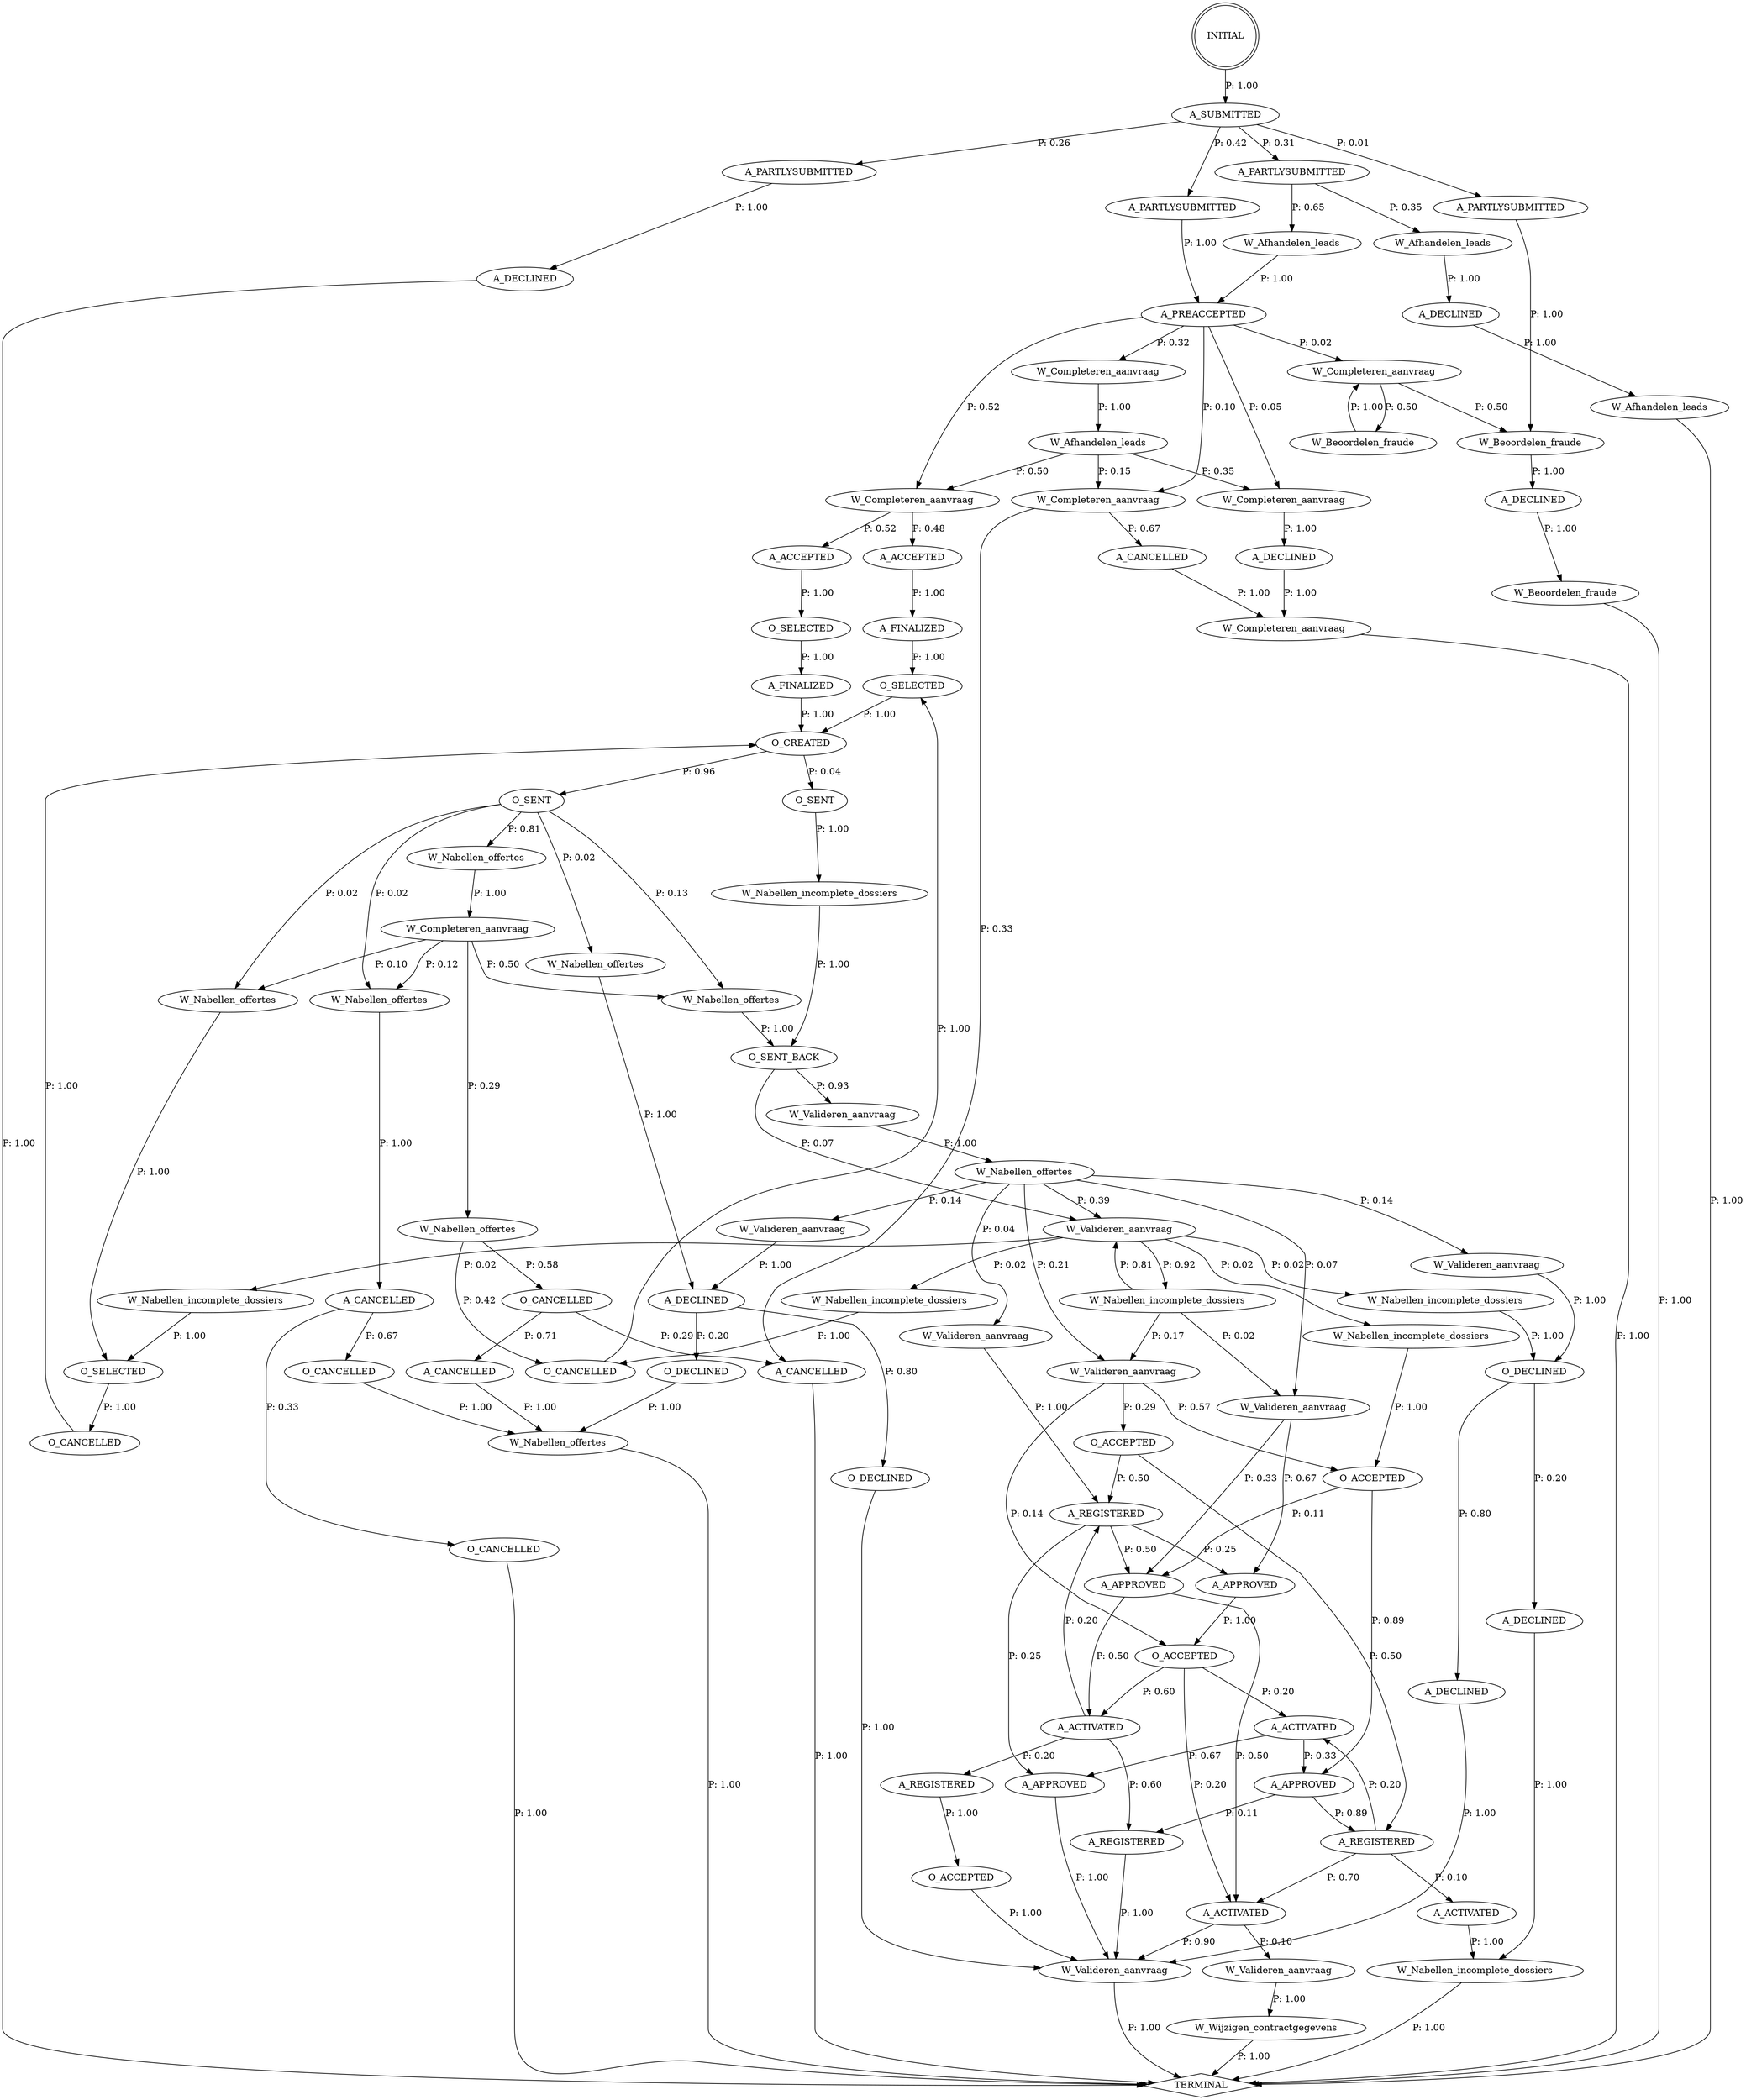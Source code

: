 digraph G {
  0 [label="A_ACCEPTED"];
  1 [label="A_ACCEPTED"];
  2 [label="A_ACTIVATED"];
  3 [label="A_ACTIVATED"];
  4 [label="A_ACTIVATED"];
  5 [label="A_ACTIVATED"];
  6 [label="A_APPROVED"];
  7 [label="A_APPROVED"];
  8 [label="A_APPROVED"];
  9 [label="A_APPROVED"];
  10 [label="A_CANCELLED"];
  11 [label="A_CANCELLED"];
  12 [label="A_CANCELLED"];
  13 [label="A_CANCELLED"];
  14 [label="A_DECLINED"];
  15 [label="A_DECLINED"];
  16 [label="A_DECLINED"];
  17 [label="A_DECLINED"];
  18 [label="A_DECLINED"];
  19 [label="A_DECLINED"];
  20 [label="A_DECLINED"];
  21 [label="A_FINALIZED"];
  22 [label="A_FINALIZED"];
  23 [label="A_PARTLYSUBMITTED"];
  24 [label="A_PARTLYSUBMITTED"];
  25 [label="A_PARTLYSUBMITTED"];
  26 [label="A_PARTLYSUBMITTED"];
  27 [label="A_PREACCEPTED"];
  28 [label="A_REGISTERED"];
  29 [label="A_REGISTERED"];
  30 [label="A_REGISTERED"];
  31 [label="A_REGISTERED"];
  32 [label="A_SUBMITTED"];
  33 [label="O_ACCEPTED"];
  34 [label="O_ACCEPTED"];
  35 [label="O_ACCEPTED"];
  36 [label="O_ACCEPTED"];
  37 [label="O_CANCELLED"];
  38 [label="O_CANCELLED"];
  39 [label="O_CANCELLED"];
  40 [label="O_CANCELLED"];
  41 [label="O_CANCELLED"];
  42 [label="O_CREATED"];
  43 [label="O_DECLINED"];
  44 [label="O_DECLINED"];
  45 [label="O_DECLINED"];
  46 [label="O_SELECTED"];
  47 [label="O_SELECTED"];
  48 [label="O_SELECTED"];
  49 [label="O_SENT"];
  50 [label="O_SENT"];
  51 [label="O_SENT_BACK"];
  52 [label="W_Afhandelen_leads"];
  53 [label="W_Afhandelen_leads"];
  54 [label="W_Afhandelen_leads"];
  55 [label="W_Afhandelen_leads"];
  56 [label="W_Beoordelen_fraude"];
  57 [label="W_Beoordelen_fraude"];
  58 [label="W_Beoordelen_fraude"];
  59 [label="W_Completeren_aanvraag"];
  60 [label="W_Completeren_aanvraag"];
  61 [label="W_Completeren_aanvraag"];
  62 [label="W_Completeren_aanvraag"];
  63 [label="W_Completeren_aanvraag"];
  64 [label="W_Completeren_aanvraag"];
  65 [label="W_Completeren_aanvraag"];
  66 [label="W_Nabellen_incomplete_dossiers"];
  67 [label="W_Nabellen_incomplete_dossiers"];
  68 [label="W_Nabellen_incomplete_dossiers"];
  69 [label="W_Nabellen_incomplete_dossiers"];
  70 [label="W_Nabellen_incomplete_dossiers"];
  71 [label="W_Nabellen_incomplete_dossiers"];
  72 [label="W_Nabellen_incomplete_dossiers"];
  73 [label="W_Nabellen_offertes"];
  74 [label="W_Nabellen_offertes"];
  75 [label="W_Nabellen_offertes"];
  76 [label="W_Nabellen_offertes"];
  77 [label="W_Nabellen_offertes"];
  78 [label="W_Nabellen_offertes"];
  79 [label="W_Nabellen_offertes"];
  80 [label="W_Nabellen_offertes"];
  81 [label="W_Valideren_aanvraag"];
  82 [label="W_Valideren_aanvraag"];
  83 [label="W_Valideren_aanvraag"];
  84 [label="W_Valideren_aanvraag"];
  85 [label="W_Valideren_aanvraag"];
  86 [label="W_Valideren_aanvraag"];
  87 [label="W_Valideren_aanvraag"];
  88 [label="W_Valideren_aanvraag"];
  89 [label="W_Valideren_aanvraag"];
  90 [label="W_Wijzigen_contractgegevens"];
  91 [label="TERMINAL",shape=diamond];
  92 [label="INITIAL",shape=doublecircle];
0->22 [label="P: 1.00"];
1->46 [label="P: 1.00"];
2->71 [label="P: 1.00"];
3->9 [label="P: 0.33"];
3->7 [label="P: 0.67"];
4->85 [label="P: 0.10"];
4->86 [label="P: 0.90"];
5->28 [label="P: 0.20"];
5->31 [label="P: 0.20"];
5->29 [label="P: 0.60"];
6->36 [label="P: 1.00"];
7->86 [label="P: 1.00"];
8->4 [label="P: 0.50"];
8->5 [label="P: 0.50"];
9->29 [label="P: 0.11"];
9->30 [label="P: 0.89"];
10->61 [label="P: 1.00"];
11->78 [label="P: 1.00"];
12->91 [label="P: 1.00"];
13->40 [label="P: 0.33"];
13->39 [label="P: 0.67"];
14->54 [label="P: 1.00"];
15->58 [label="P: 1.00"];
16->61 [label="P: 1.00"];
17->71 [label="P: 1.00"];
18->86 [label="P: 1.00"];
19->91 [label="P: 1.00"];
20->43 [label="P: 0.20"];
20->44 [label="P: 0.80"];
21->42 [label="P: 1.00"];
22->48 [label="P: 1.00"];
23->19 [label="P: 1.00"];
24->27 [label="P: 1.00"];
25->56 [label="P: 1.00"];
26->52 [label="P: 0.35"];
26->53 [label="P: 0.65"];
27->64 [label="P: 0.02"];
27->59 [label="P: 0.05"];
27->63 [label="P: 0.10"];
27->60 [label="P: 0.32"];
27->62 [label="P: 0.52"];
28->33 [label="P: 1.00"];
29->86 [label="P: 1.00"];
30->2 [label="P: 0.10"];
30->3 [label="P: 0.20"];
30->4 [label="P: 0.70"];
31->6 [label="P: 0.25"];
31->7 [label="P: 0.25"];
31->8 [label="P: 0.50"];
32->25 [label="P: 0.01"];
32->23 [label="P: 0.26"];
32->26 [label="P: 0.31"];
32->24 [label="P: 0.42"];
33->86 [label="P: 1.00"];
34->8 [label="P: 0.11"];
34->9 [label="P: 0.89"];
35->31 [label="P: 0.50"];
35->30 [label="P: 0.50"];
36->4 [label="P: 0.20"];
36->3 [label="P: 0.20"];
36->5 [label="P: 0.60"];
37->42 [label="P: 1.00"];
38->48 [label="P: 1.00"];
39->78 [label="P: 1.00"];
40->91 [label="P: 1.00"];
41->12 [label="P: 0.29"];
41->11 [label="P: 0.71"];
42->49 [label="P: 0.04"];
42->50 [label="P: 0.96"];
43->78 [label="P: 1.00"];
44->86 [label="P: 1.00"];
45->17 [label="P: 0.20"];
45->18 [label="P: 0.80"];
46->21 [label="P: 1.00"];
47->37 [label="P: 1.00"];
48->42 [label="P: 1.00"];
49->70 [label="P: 1.00"];
50->75 [label="P: 0.02"];
50->73 [label="P: 0.02"];
50->74 [label="P: 0.02"];
50->76 [label="P: 0.13"];
50->77 [label="P: 0.81"];
51->89 [label="P: 0.07"];
51->84 [label="P: 0.93"];
52->14 [label="P: 1.00"];
53->27 [label="P: 1.00"];
54->91 [label="P: 1.00"];
55->63 [label="P: 0.15"];
55->59 [label="P: 0.35"];
55->62 [label="P: 0.50"];
56->15 [label="P: 1.00"];
57->64 [label="P: 1.00"];
58->91 [label="P: 1.00"];
59->16 [label="P: 1.00"];
60->55 [label="P: 1.00"];
61->91 [label="P: 1.00"];
62->0 [label="P: 0.48"];
62->1 [label="P: 0.52"];
63->12 [label="P: 0.33"];
63->10 [label="P: 0.67"];
64->56 [label="P: 0.50"];
64->57 [label="P: 0.50"];
65->75 [label="P: 0.10"];
65->73 [label="P: 0.12"];
65->79 [label="P: 0.29"];
65->76 [label="P: 0.50"];
66->34 [label="P: 1.00"];
67->38 [label="P: 1.00"];
68->45 [label="P: 1.00"];
69->47 [label="P: 1.00"];
70->51 [label="P: 1.00"];
71->91 [label="P: 1.00"];
72->87 [label="P: 0.02"];
72->88 [label="P: 0.17"];
72->89 [label="P: 0.81"];
73->13 [label="P: 1.00"];
74->20 [label="P: 1.00"];
75->47 [label="P: 1.00"];
76->51 [label="P: 1.00"];
77->65 [label="P: 1.00"];
78->91 [label="P: 1.00"];
79->38 [label="P: 0.42"];
79->41 [label="P: 0.58"];
80->82 [label="P: 0.04"];
80->87 [label="P: 0.07"];
80->81 [label="P: 0.14"];
80->83 [label="P: 0.14"];
80->88 [label="P: 0.21"];
80->89 [label="P: 0.39"];
81->20 [label="P: 1.00"];
82->31 [label="P: 1.00"];
83->45 [label="P: 1.00"];
84->80 [label="P: 1.00"];
85->90 [label="P: 1.00"];
86->91 [label="P: 1.00"];
87->8 [label="P: 0.33"];
87->6 [label="P: 0.67"];
88->36 [label="P: 0.14"];
88->35 [label="P: 0.29"];
88->34 [label="P: 0.57"];
89->66 [label="P: 0.02"];
89->67 [label="P: 0.02"];
89->69 [label="P: 0.02"];
89->68 [label="P: 0.02"];
89->72 [label="P: 0.92"];
90->91 [label="P: 1.00"];
92->32 [label="P: 1.00"];
}
